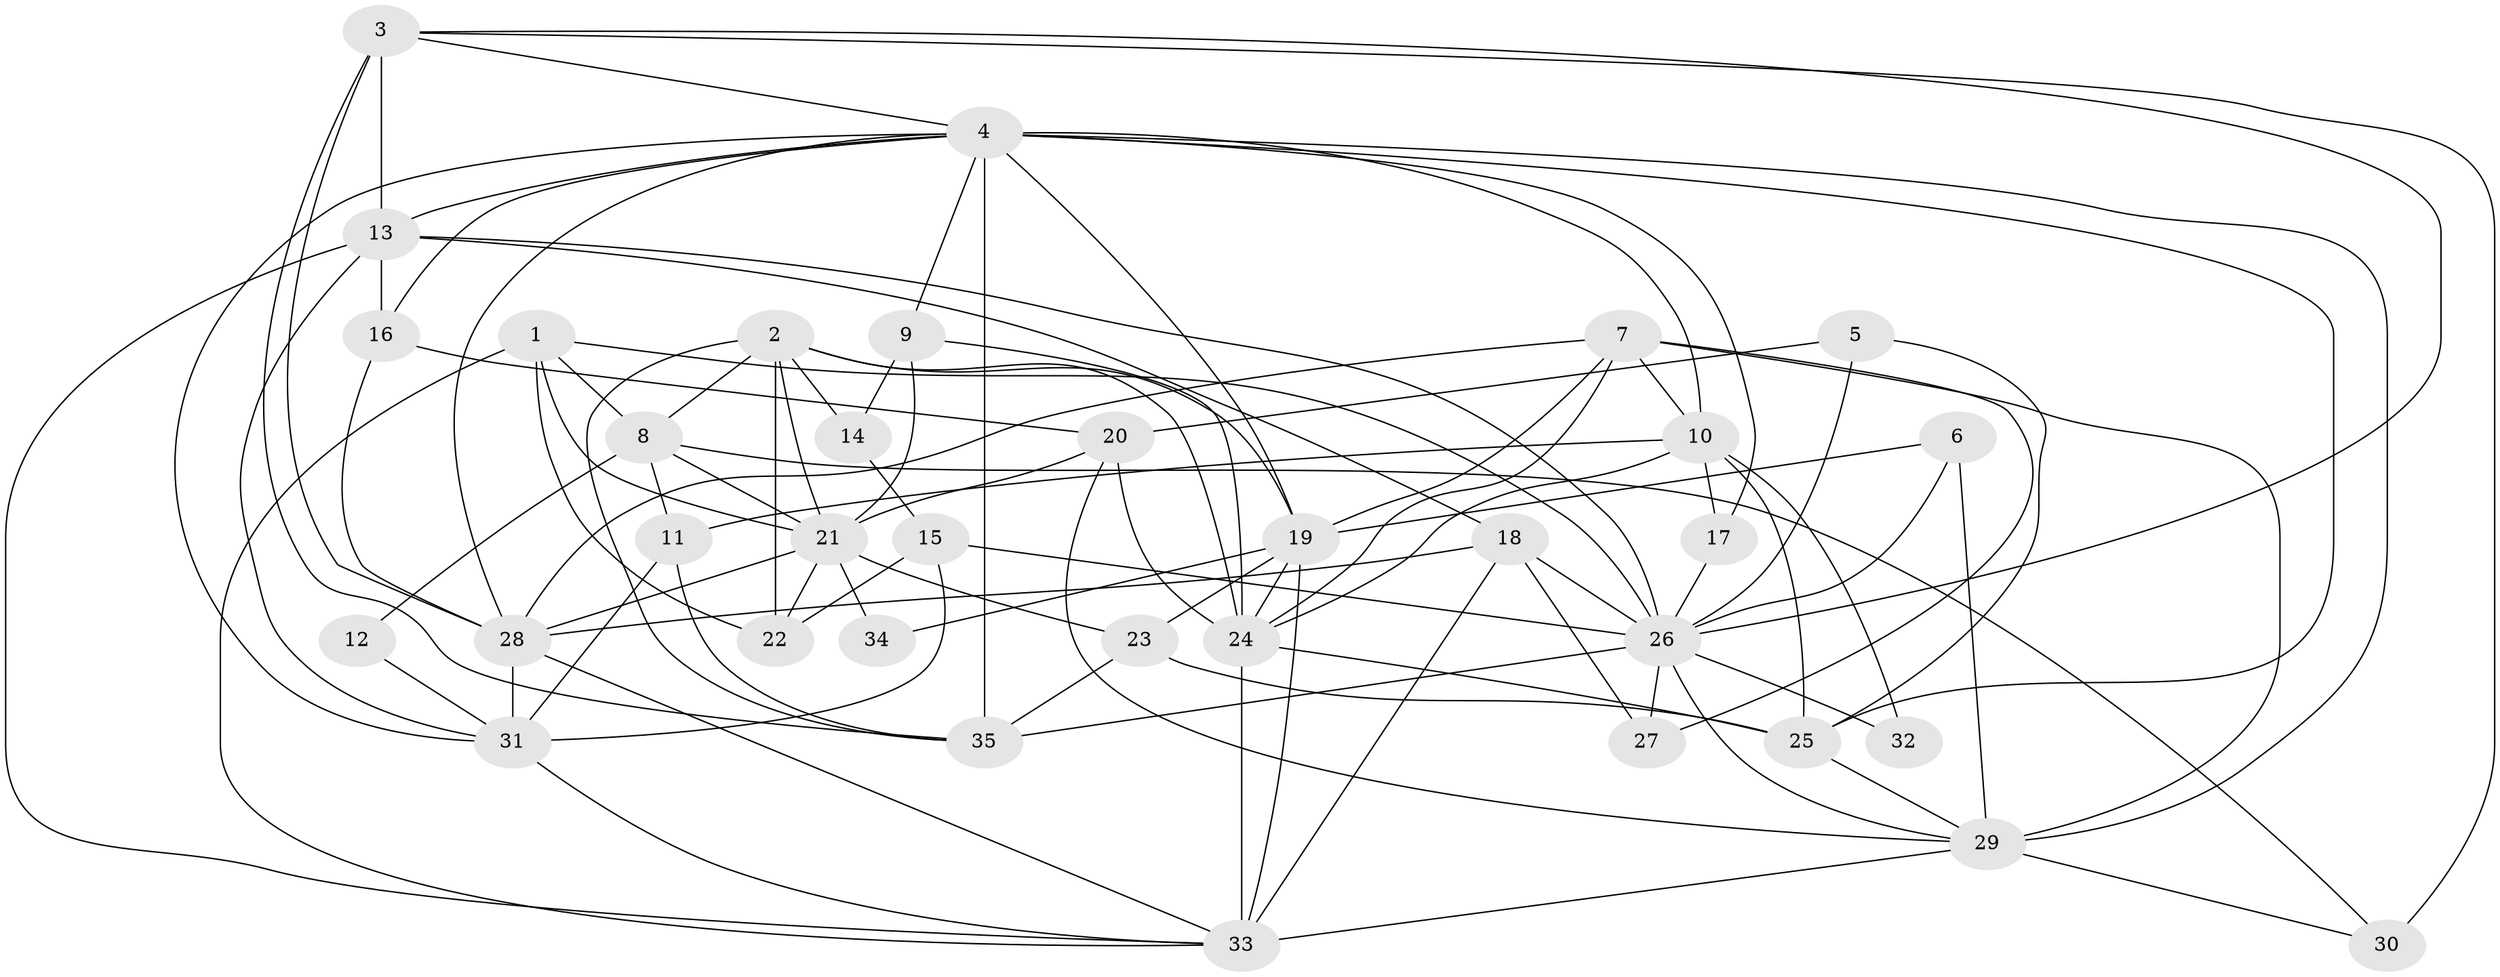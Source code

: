 // original degree distribution, {5: 0.1839080459770115, 4: 0.19540229885057472, 2: 0.1724137931034483, 6: 0.13793103448275862, 3: 0.26436781609195403, 8: 0.011494252873563218, 7: 0.034482758620689655}
// Generated by graph-tools (version 1.1) at 2025/37/03/04/25 23:37:15]
// undirected, 35 vertices, 97 edges
graph export_dot {
  node [color=gray90,style=filled];
  1;
  2;
  3;
  4;
  5;
  6;
  7;
  8;
  9;
  10;
  11;
  12;
  13;
  14;
  15;
  16;
  17;
  18;
  19;
  20;
  21;
  22;
  23;
  24;
  25;
  26;
  27;
  28;
  29;
  30;
  31;
  32;
  33;
  34;
  35;
  1 -- 8 [weight=1.0];
  1 -- 21 [weight=1.0];
  1 -- 22 [weight=1.0];
  1 -- 26 [weight=1.0];
  1 -- 33 [weight=1.0];
  2 -- 8 [weight=1.0];
  2 -- 14 [weight=1.0];
  2 -- 19 [weight=1.0];
  2 -- 21 [weight=1.0];
  2 -- 22 [weight=1.0];
  2 -- 24 [weight=1.0];
  2 -- 35 [weight=1.0];
  3 -- 4 [weight=1.0];
  3 -- 13 [weight=2.0];
  3 -- 26 [weight=1.0];
  3 -- 28 [weight=1.0];
  3 -- 30 [weight=1.0];
  3 -- 35 [weight=1.0];
  4 -- 9 [weight=1.0];
  4 -- 10 [weight=1.0];
  4 -- 13 [weight=1.0];
  4 -- 16 [weight=1.0];
  4 -- 17 [weight=1.0];
  4 -- 19 [weight=1.0];
  4 -- 25 [weight=2.0];
  4 -- 28 [weight=1.0];
  4 -- 29 [weight=1.0];
  4 -- 31 [weight=1.0];
  4 -- 35 [weight=1.0];
  5 -- 20 [weight=1.0];
  5 -- 25 [weight=1.0];
  5 -- 26 [weight=1.0];
  6 -- 19 [weight=1.0];
  6 -- 26 [weight=1.0];
  6 -- 29 [weight=1.0];
  7 -- 10 [weight=2.0];
  7 -- 19 [weight=1.0];
  7 -- 24 [weight=1.0];
  7 -- 27 [weight=1.0];
  7 -- 28 [weight=1.0];
  7 -- 29 [weight=1.0];
  8 -- 11 [weight=1.0];
  8 -- 12 [weight=2.0];
  8 -- 21 [weight=1.0];
  8 -- 30 [weight=1.0];
  9 -- 14 [weight=1.0];
  9 -- 21 [weight=1.0];
  9 -- 24 [weight=1.0];
  10 -- 11 [weight=3.0];
  10 -- 17 [weight=2.0];
  10 -- 24 [weight=1.0];
  10 -- 25 [weight=1.0];
  10 -- 32 [weight=3.0];
  11 -- 31 [weight=1.0];
  11 -- 35 [weight=1.0];
  12 -- 31 [weight=2.0];
  13 -- 16 [weight=1.0];
  13 -- 18 [weight=1.0];
  13 -- 26 [weight=1.0];
  13 -- 31 [weight=1.0];
  13 -- 33 [weight=1.0];
  14 -- 15 [weight=1.0];
  15 -- 22 [weight=1.0];
  15 -- 26 [weight=1.0];
  15 -- 31 [weight=1.0];
  16 -- 20 [weight=1.0];
  16 -- 28 [weight=1.0];
  17 -- 26 [weight=2.0];
  18 -- 26 [weight=1.0];
  18 -- 27 [weight=1.0];
  18 -- 28 [weight=1.0];
  18 -- 33 [weight=1.0];
  19 -- 23 [weight=1.0];
  19 -- 24 [weight=2.0];
  19 -- 33 [weight=2.0];
  19 -- 34 [weight=2.0];
  20 -- 21 [weight=1.0];
  20 -- 24 [weight=1.0];
  20 -- 29 [weight=1.0];
  21 -- 22 [weight=1.0];
  21 -- 23 [weight=1.0];
  21 -- 28 [weight=3.0];
  21 -- 34 [weight=1.0];
  23 -- 25 [weight=1.0];
  23 -- 35 [weight=1.0];
  24 -- 25 [weight=2.0];
  24 -- 33 [weight=1.0];
  25 -- 29 [weight=1.0];
  26 -- 27 [weight=1.0];
  26 -- 29 [weight=1.0];
  26 -- 32 [weight=1.0];
  26 -- 35 [weight=2.0];
  28 -- 31 [weight=2.0];
  28 -- 33 [weight=1.0];
  29 -- 30 [weight=1.0];
  29 -- 33 [weight=1.0];
  31 -- 33 [weight=1.0];
}
